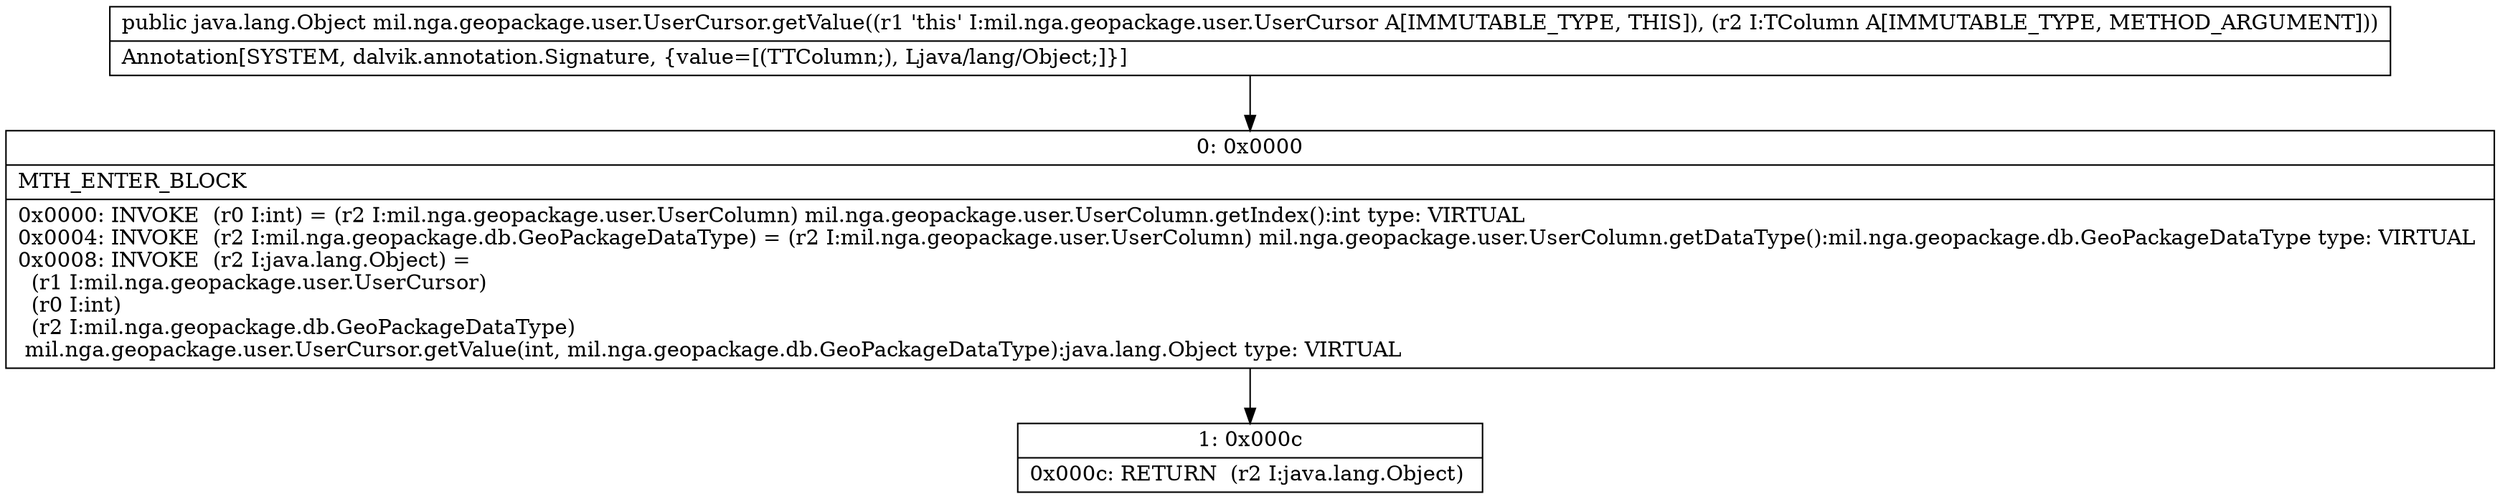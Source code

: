 digraph "CFG formil.nga.geopackage.user.UserCursor.getValue(Lmil\/nga\/geopackage\/user\/UserColumn;)Ljava\/lang\/Object;" {
Node_0 [shape=record,label="{0\:\ 0x0000|MTH_ENTER_BLOCK\l|0x0000: INVOKE  (r0 I:int) = (r2 I:mil.nga.geopackage.user.UserColumn) mil.nga.geopackage.user.UserColumn.getIndex():int type: VIRTUAL \l0x0004: INVOKE  (r2 I:mil.nga.geopackage.db.GeoPackageDataType) = (r2 I:mil.nga.geopackage.user.UserColumn) mil.nga.geopackage.user.UserColumn.getDataType():mil.nga.geopackage.db.GeoPackageDataType type: VIRTUAL \l0x0008: INVOKE  (r2 I:java.lang.Object) = \l  (r1 I:mil.nga.geopackage.user.UserCursor)\l  (r0 I:int)\l  (r2 I:mil.nga.geopackage.db.GeoPackageDataType)\l mil.nga.geopackage.user.UserCursor.getValue(int, mil.nga.geopackage.db.GeoPackageDataType):java.lang.Object type: VIRTUAL \l}"];
Node_1 [shape=record,label="{1\:\ 0x000c|0x000c: RETURN  (r2 I:java.lang.Object) \l}"];
MethodNode[shape=record,label="{public java.lang.Object mil.nga.geopackage.user.UserCursor.getValue((r1 'this' I:mil.nga.geopackage.user.UserCursor A[IMMUTABLE_TYPE, THIS]), (r2 I:TColumn A[IMMUTABLE_TYPE, METHOD_ARGUMENT]))  | Annotation[SYSTEM, dalvik.annotation.Signature, \{value=[(TTColumn;), Ljava\/lang\/Object;]\}]\l}"];
MethodNode -> Node_0;
Node_0 -> Node_1;
}

